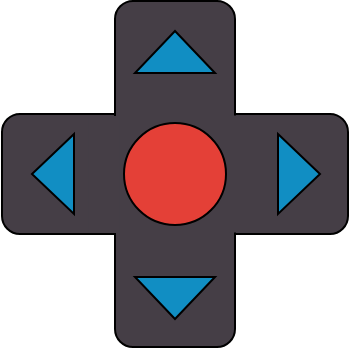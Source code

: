 <mxfile version="21.2.0" type="github">
  <diagram id="pm73N6I4ifg4NlOD--yJ" name="第 1 页">
    <mxGraphModel dx="3412" dy="738" grid="0" gridSize="10" guides="1" tooltips="1" connect="1" arrows="1" fold="1" page="0" pageScale="1" pageWidth="900" pageHeight="1600" background="none" math="0" shadow="0">
      <root>
        <mxCell id="0" />
        <mxCell id="1" parent="0" />
        <mxCell id="gSiloYai4kwxxlvwlLZ5-1" value="" style="group" vertex="1" connectable="0" parent="1">
          <mxGeometry x="-779" y="999" width="173" height="60" as="geometry" />
        </mxCell>
        <mxCell id="gSiloYai4kwxxlvwlLZ5-2" value="" style="rounded=1;whiteSpace=wrap;html=1;fillColor=#453e46;" vertex="1" parent="gSiloYai4kwxxlvwlLZ5-1">
          <mxGeometry width="173" height="60" as="geometry" />
        </mxCell>
        <mxCell id="gSiloYai4kwxxlvwlLZ5-3" value="" style="triangle;whiteSpace=wrap;html=1;fillColor=#118EC3;" vertex="1" parent="gSiloYai4kwxxlvwlLZ5-1">
          <mxGeometry x="138" y="10" width="21" height="40" as="geometry" />
        </mxCell>
        <mxCell id="gSiloYai4kwxxlvwlLZ5-4" value="" style="triangle;whiteSpace=wrap;html=1;flipH=1;fillColor=#118ec3;" vertex="1" parent="gSiloYai4kwxxlvwlLZ5-1">
          <mxGeometry x="15" y="10" width="21" height="40" as="geometry" />
        </mxCell>
        <mxCell id="gSiloYai4kwxxlvwlLZ5-5" value="" style="group;rotation=90;" vertex="1" connectable="0" parent="gSiloYai4kwxxlvwlLZ5-1">
          <mxGeometry width="173" height="60" as="geometry" />
        </mxCell>
        <mxCell id="gSiloYai4kwxxlvwlLZ5-6" value="" style="rounded=1;whiteSpace=wrap;html=1;fillColor=#453e46;rotation=90;" vertex="1" parent="gSiloYai4kwxxlvwlLZ5-5">
          <mxGeometry width="173" height="60" as="geometry" />
        </mxCell>
        <mxCell id="gSiloYai4kwxxlvwlLZ5-7" value="" style="triangle;whiteSpace=wrap;html=1;fillColor=#118EC3;rotation=90;" vertex="1" parent="gSiloYai4kwxxlvwlLZ5-5">
          <mxGeometry x="76" y="72" width="21" height="40" as="geometry" />
        </mxCell>
        <mxCell id="gSiloYai4kwxxlvwlLZ5-8" value="" style="triangle;whiteSpace=wrap;html=1;flipH=1;fillColor=#118ec3;rotation=90;" vertex="1" parent="gSiloYai4kwxxlvwlLZ5-5">
          <mxGeometry x="76" y="-51" width="21" height="40" as="geometry" />
        </mxCell>
        <mxCell id="gSiloYai4kwxxlvwlLZ5-9" value="" style="ellipse;whiteSpace=wrap;html=1;aspect=fixed;fillColor=#e44037;" vertex="1" parent="gSiloYai4kwxxlvwlLZ5-5">
          <mxGeometry x="61" y="4.5" width="51" height="51" as="geometry" />
        </mxCell>
        <mxCell id="gSiloYai4kwxxlvwlLZ5-10" value="" style="rounded=0;whiteSpace=wrap;html=1;fillColor=#453e46;rotation=90;strokeColor=none;" vertex="1" parent="gSiloYai4kwxxlvwlLZ5-5">
          <mxGeometry x="92" y="22.25" width="58.5" height="15.5" as="geometry" />
        </mxCell>
        <mxCell id="gSiloYai4kwxxlvwlLZ5-11" value="" style="rounded=0;whiteSpace=wrap;html=1;fillColor=#453e46;rotation=90;strokeColor=none;" vertex="1" parent="gSiloYai4kwxxlvwlLZ5-1">
          <mxGeometry x="21.75" y="22.5" width="58.5" height="15.5" as="geometry" />
        </mxCell>
      </root>
    </mxGraphModel>
  </diagram>
</mxfile>
